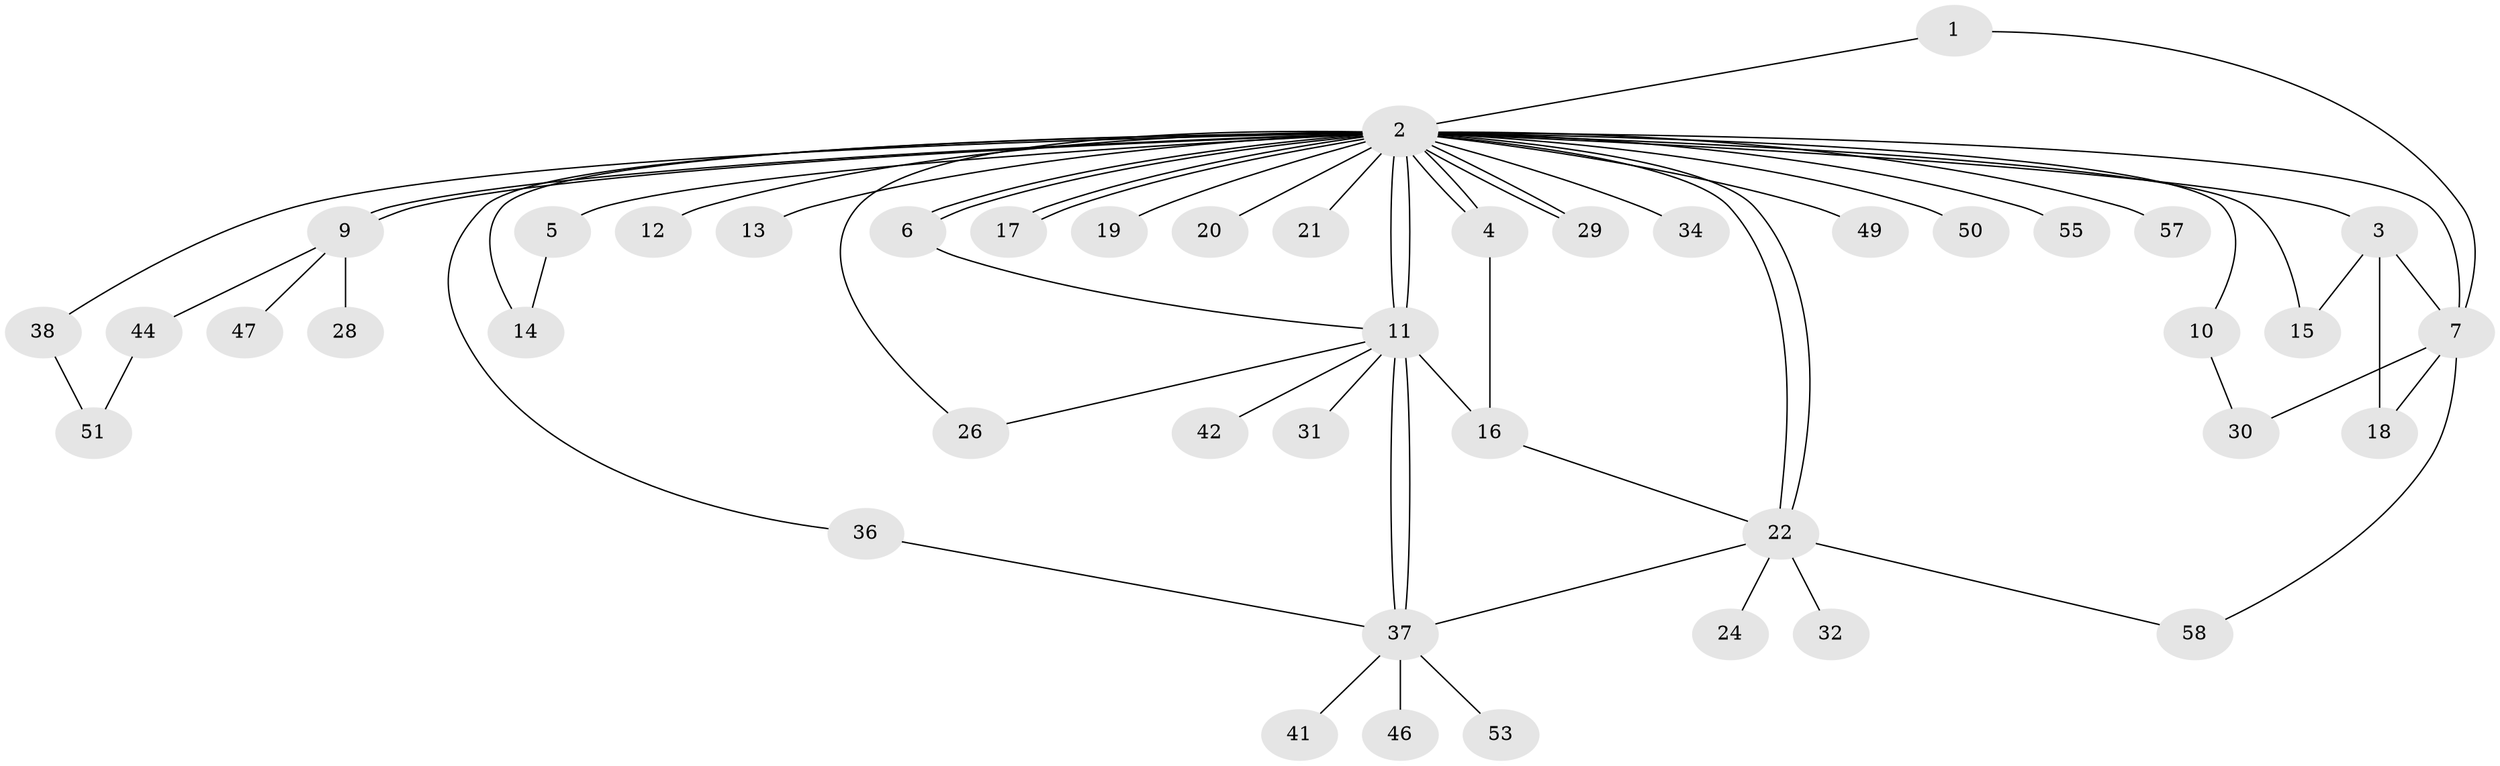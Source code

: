// Generated by graph-tools (version 1.1) at 2025/51/02/27/25 19:51:58]
// undirected, 44 vertices, 65 edges
graph export_dot {
graph [start="1"]
  node [color=gray90,style=filled];
  1;
  2 [super="+27"];
  3 [super="+25"];
  4 [super="+52"];
  5 [super="+8"];
  6 [super="+33"];
  7 [super="+48"];
  9 [super="+43"];
  10;
  11 [super="+45"];
  12;
  13;
  14;
  15 [super="+54"];
  16 [super="+35"];
  17;
  18;
  19;
  20 [super="+56"];
  21;
  22 [super="+23"];
  24;
  26;
  28;
  29;
  30;
  31;
  32;
  34;
  36;
  37 [super="+39"];
  38 [super="+40"];
  41;
  42;
  44;
  46;
  47;
  49;
  50;
  51;
  53;
  55;
  57;
  58;
  1 -- 2;
  1 -- 7;
  2 -- 3 [weight=2];
  2 -- 4;
  2 -- 4;
  2 -- 5;
  2 -- 6;
  2 -- 6;
  2 -- 9;
  2 -- 9;
  2 -- 10;
  2 -- 11 [weight=2];
  2 -- 11;
  2 -- 12;
  2 -- 13;
  2 -- 14;
  2 -- 15;
  2 -- 17;
  2 -- 17;
  2 -- 19;
  2 -- 20;
  2 -- 21;
  2 -- 22 [weight=2];
  2 -- 22;
  2 -- 26;
  2 -- 29;
  2 -- 29;
  2 -- 34;
  2 -- 36;
  2 -- 38;
  2 -- 49;
  2 -- 50;
  2 -- 55;
  2 -- 57;
  2 -- 7;
  3 -- 18;
  3 -- 7;
  3 -- 15;
  4 -- 16;
  5 -- 14;
  6 -- 11 [weight=2];
  7 -- 18;
  7 -- 58;
  7 -- 30;
  9 -- 28;
  9 -- 44;
  9 -- 47;
  10 -- 30;
  11 -- 26;
  11 -- 31;
  11 -- 37;
  11 -- 37;
  11 -- 42;
  11 -- 16;
  16 -- 22;
  22 -- 32;
  22 -- 37;
  22 -- 24;
  22 -- 58;
  36 -- 37;
  37 -- 41;
  37 -- 46;
  37 -- 53;
  38 -- 51;
  44 -- 51;
}
